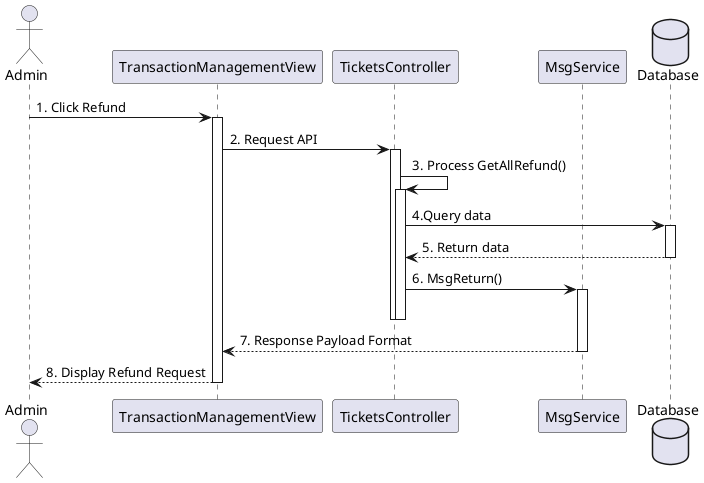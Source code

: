 @startuml
actor       Admin       as user
participant TransactionManagementView as view

participant TicketsController as controller

participant MsgService as msgService
database    Database as db

user -> view ++: 1. Click Refund
view -> controller ++ : 2. Request API
controller -> controller ++ : 3. Process GetAllRefund()
controller -> db ++ : 4.Query data
db --> controller -- : 5. Return data
controller -> msgService ++-- : 6. MsgReturn()
deactivate controller
msgService --> view -- : 7. Response Payload Format
view --> user -- : 8. Display Refund Request

@enduml


